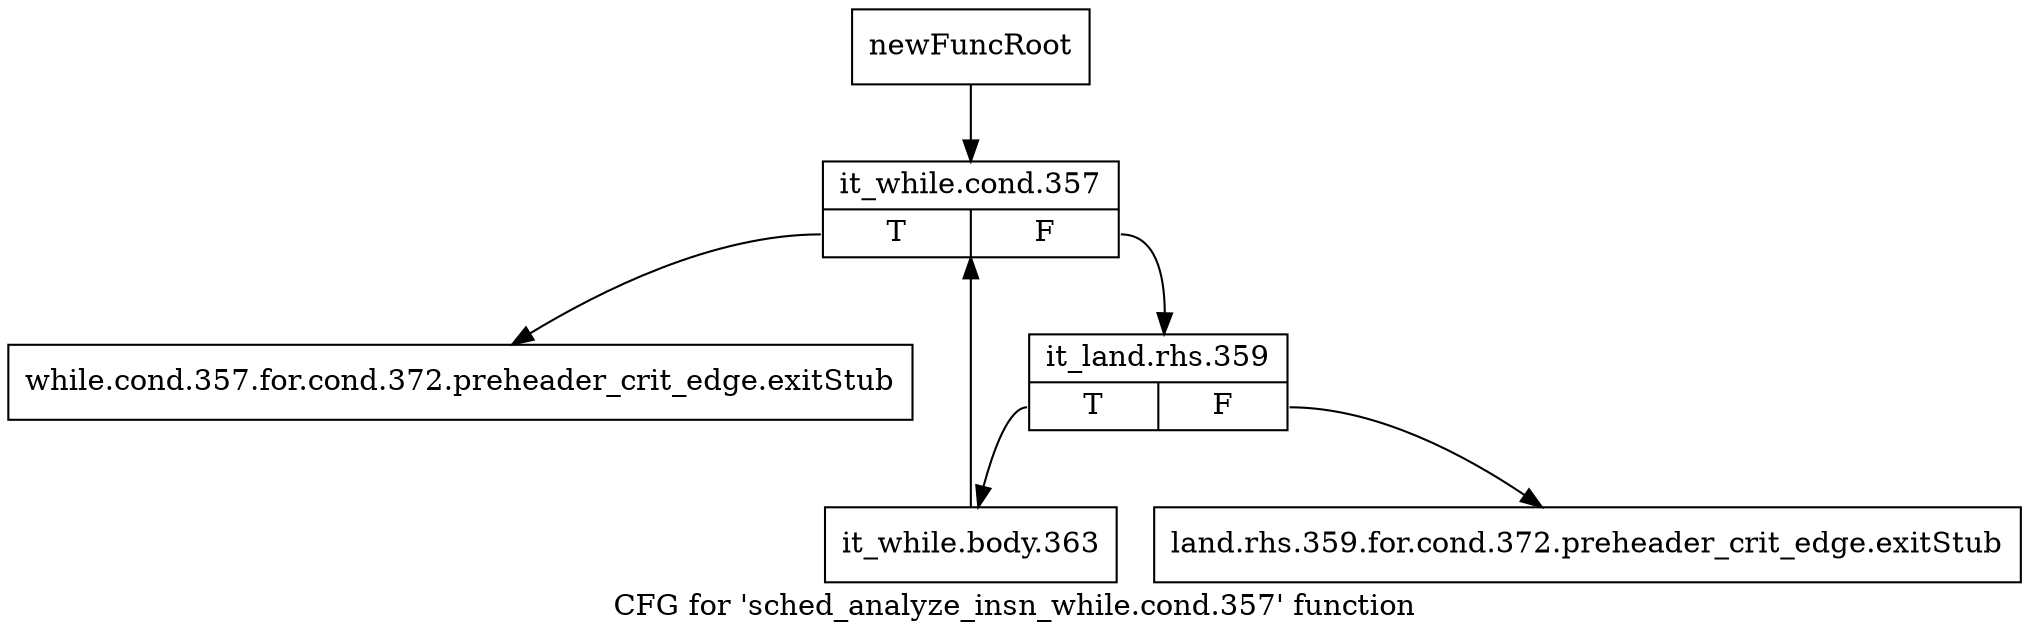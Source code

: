 digraph "CFG for 'sched_analyze_insn_while.cond.357' function" {
	label="CFG for 'sched_analyze_insn_while.cond.357' function";

	Node0xc173d00 [shape=record,label="{newFuncRoot}"];
	Node0xc173d00 -> Node0xc174630;
	Node0xc173d50 [shape=record,label="{while.cond.357.for.cond.372.preheader_crit_edge.exitStub}"];
	Node0xc173da0 [shape=record,label="{land.rhs.359.for.cond.372.preheader_crit_edge.exitStub}"];
	Node0xc174630 [shape=record,label="{it_while.cond.357|{<s0>T|<s1>F}}"];
	Node0xc174630:s0 -> Node0xc173d50;
	Node0xc174630:s1 -> Node0xc174680;
	Node0xc174680 [shape=record,label="{it_land.rhs.359|{<s0>T|<s1>F}}"];
	Node0xc174680:s0 -> Node0xc1746d0;
	Node0xc174680:s1 -> Node0xc173da0;
	Node0xc1746d0 [shape=record,label="{it_while.body.363}"];
	Node0xc1746d0 -> Node0xc174630;
}
